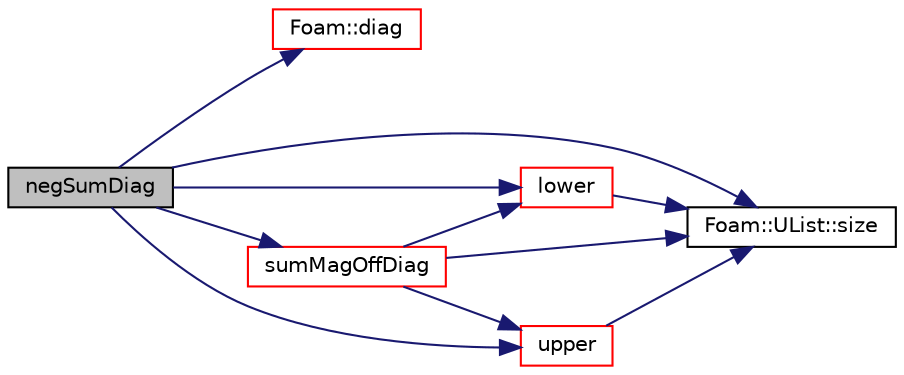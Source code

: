 digraph "negSumDiag"
{
  bgcolor="transparent";
  edge [fontname="Helvetica",fontsize="10",labelfontname="Helvetica",labelfontsize="10"];
  node [fontname="Helvetica",fontsize="10",shape=record];
  rankdir="LR";
  Node872 [label="negSumDiag",height=0.2,width=0.4,color="black", fillcolor="grey75", style="filled", fontcolor="black"];
  Node872 -> Node873 [color="midnightblue",fontsize="10",style="solid",fontname="Helvetica"];
  Node873 [label="Foam::diag",height=0.2,width=0.4,color="red",URL="$a21851.html#a8cdb0ba0633c91ed7041368519cd217c"];
  Node872 -> Node878 [color="midnightblue",fontsize="10",style="solid",fontname="Helvetica"];
  Node878 [label="lower",height=0.2,width=0.4,color="red",URL="$a28105.html#aed8d4c3b9386a81ed7ff9f44cb736255"];
  Node878 -> Node881 [color="midnightblue",fontsize="10",style="solid",fontname="Helvetica"];
  Node881 [label="Foam::UList::size",height=0.2,width=0.4,color="black",URL="$a26837.html#a47b3bf30da1eb3ab8076b5fbe00e0494",tooltip="Return the number of elements in the UList. "];
  Node872 -> Node881 [color="midnightblue",fontsize="10",style="solid",fontname="Helvetica"];
  Node872 -> Node882 [color="midnightblue",fontsize="10",style="solid",fontname="Helvetica"];
  Node882 [label="sumMagOffDiag",height=0.2,width=0.4,color="red",URL="$a28105.html#a9024362e5a350ff08d2738cd97133fe3"];
  Node882 -> Node878 [color="midnightblue",fontsize="10",style="solid",fontname="Helvetica"];
  Node882 -> Node883 [color="midnightblue",fontsize="10",style="solid",fontname="Helvetica"];
  Node883 [label="upper",height=0.2,width=0.4,color="red",URL="$a28105.html#a53e005fd695b53bc8dd07c670f533b39"];
  Node883 -> Node881 [color="midnightblue",fontsize="10",style="solid",fontname="Helvetica"];
  Node882 -> Node881 [color="midnightblue",fontsize="10",style="solid",fontname="Helvetica"];
  Node872 -> Node883 [color="midnightblue",fontsize="10",style="solid",fontname="Helvetica"];
}
